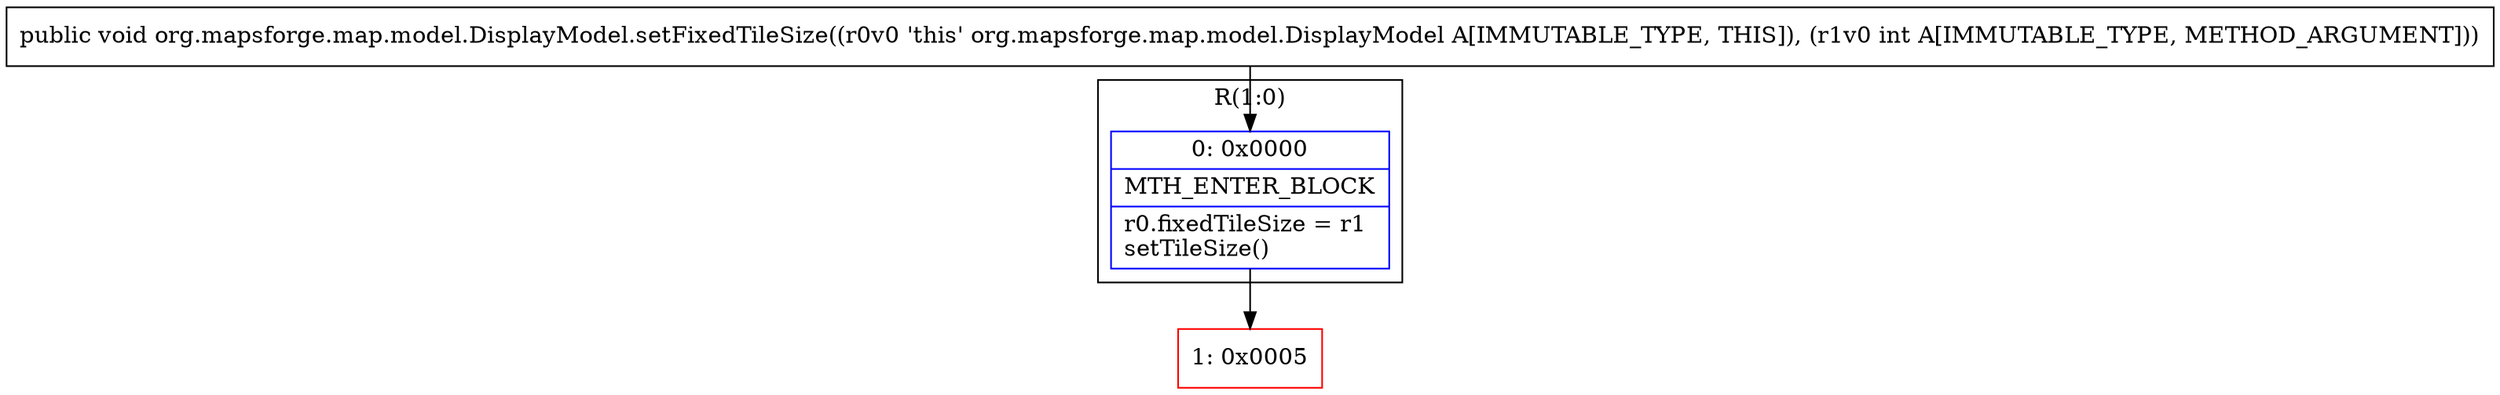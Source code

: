 digraph "CFG fororg.mapsforge.map.model.DisplayModel.setFixedTileSize(I)V" {
subgraph cluster_Region_358567355 {
label = "R(1:0)";
node [shape=record,color=blue];
Node_0 [shape=record,label="{0\:\ 0x0000|MTH_ENTER_BLOCK\l|r0.fixedTileSize = r1\lsetTileSize()\l}"];
}
Node_1 [shape=record,color=red,label="{1\:\ 0x0005}"];
MethodNode[shape=record,label="{public void org.mapsforge.map.model.DisplayModel.setFixedTileSize((r0v0 'this' org.mapsforge.map.model.DisplayModel A[IMMUTABLE_TYPE, THIS]), (r1v0 int A[IMMUTABLE_TYPE, METHOD_ARGUMENT])) }"];
MethodNode -> Node_0;
Node_0 -> Node_1;
}

